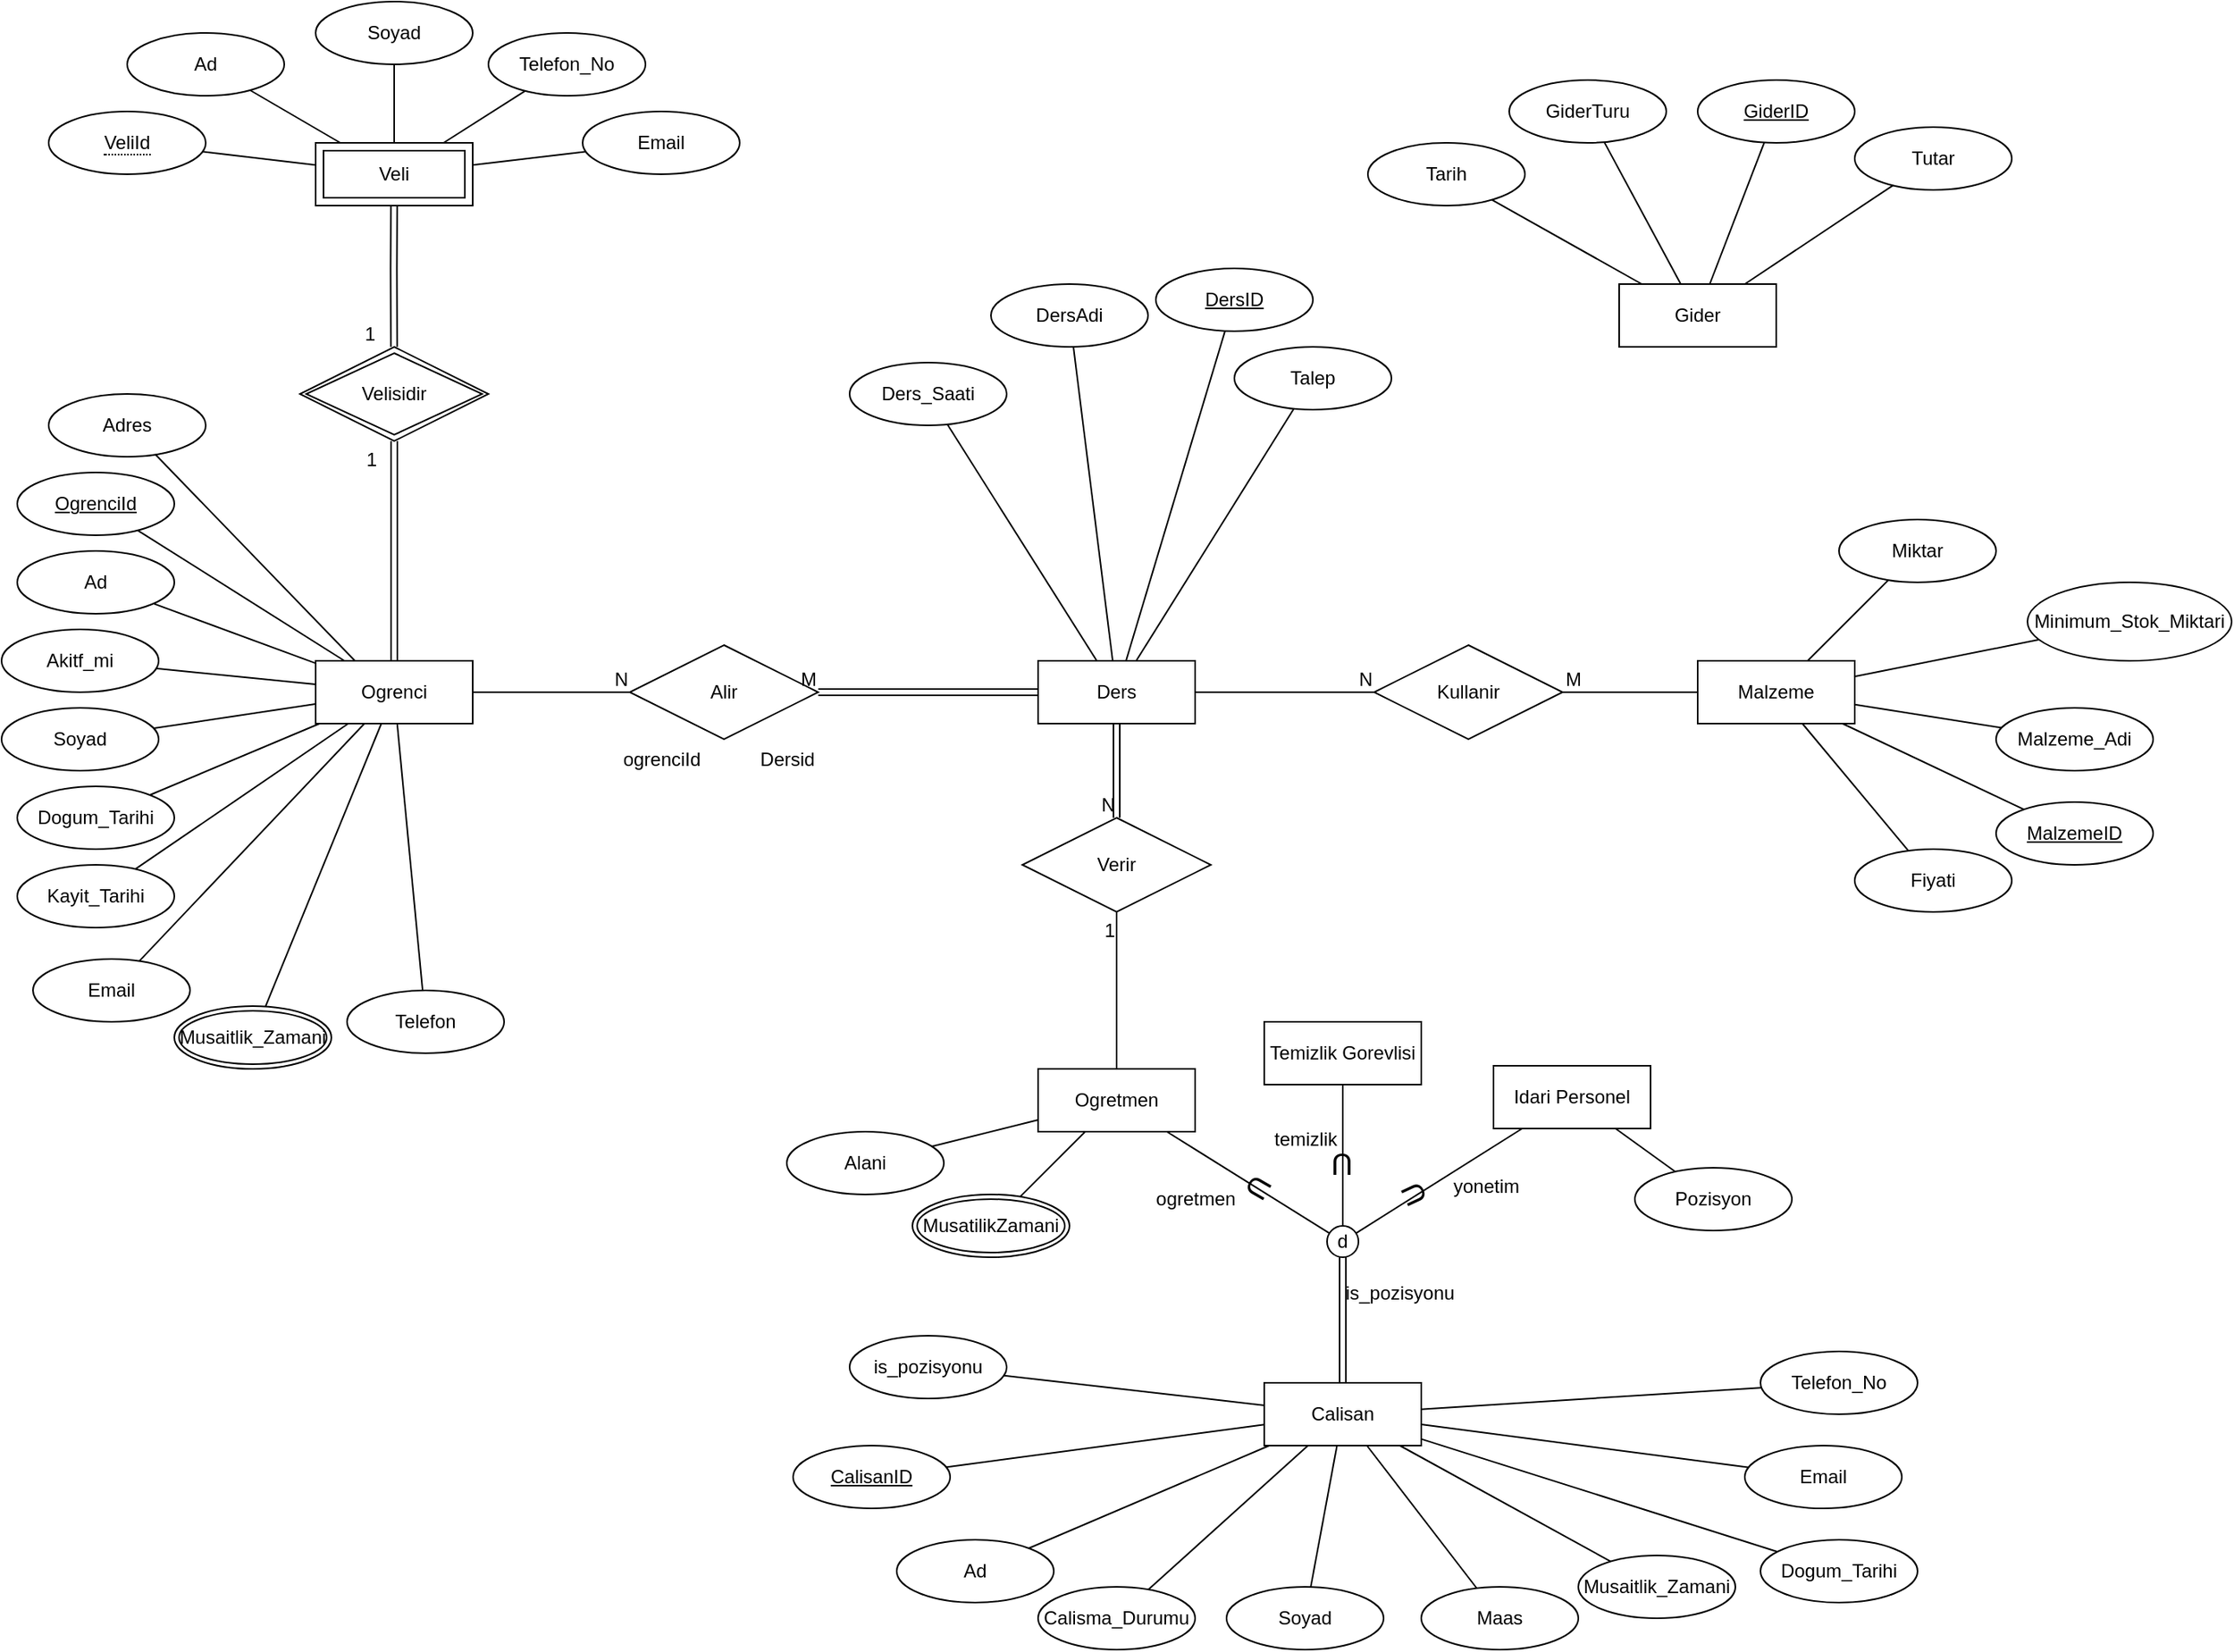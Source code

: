 <mxfile version="22.1.2" type="device" pages="2">
  <diagram name="Sayfa -1" id="ebmyYzNlTBDFCyrHB8a2">
    <mxGraphModel dx="2885" dy="2349" grid="1" gridSize="10" guides="1" tooltips="1" connect="1" arrows="1" fold="1" page="1" pageScale="1" pageWidth="827" pageHeight="1169" math="0" shadow="0">
      <root>
        <mxCell id="0" />
        <mxCell id="1" parent="0" />
        <mxCell id="DEbMD9A_J98vYQJ733H8-2" value="Ogrenci" style="whiteSpace=wrap;html=1;align=center;" parent="1" vertex="1">
          <mxGeometry x="10" y="250" width="100" height="40" as="geometry" />
        </mxCell>
        <mxCell id="DEbMD9A_J98vYQJ733H8-4" value="Veli" style="shape=ext;margin=3;double=1;whiteSpace=wrap;html=1;align=center;" parent="1" vertex="1">
          <mxGeometry x="10" y="-80" width="100" height="40" as="geometry" />
        </mxCell>
        <mxCell id="DEbMD9A_J98vYQJ733H8-5" value="Ders" style="whiteSpace=wrap;html=1;align=center;" parent="1" vertex="1">
          <mxGeometry x="470" y="250" width="100" height="40" as="geometry" />
        </mxCell>
        <mxCell id="DEbMD9A_J98vYQJ733H8-6" value="Gider" style="whiteSpace=wrap;html=1;align=center;" parent="1" vertex="1">
          <mxGeometry x="840" y="10" width="100" height="40" as="geometry" />
        </mxCell>
        <mxCell id="DEbMD9A_J98vYQJ733H8-7" value="Malzeme" style="whiteSpace=wrap;html=1;align=center;" parent="1" vertex="1">
          <mxGeometry x="890" y="250" width="100" height="40" as="geometry" />
        </mxCell>
        <mxCell id="DEbMD9A_J98vYQJ733H8-8" value="Calisan" style="whiteSpace=wrap;html=1;align=center;" parent="1" vertex="1">
          <mxGeometry x="614" y="710" width="100" height="40" as="geometry" />
        </mxCell>
        <mxCell id="DEbMD9A_J98vYQJ733H8-9" value="Ogretmen" style="whiteSpace=wrap;html=1;align=center;" parent="1" vertex="1">
          <mxGeometry x="470" y="510" width="100" height="40" as="geometry" />
        </mxCell>
        <mxCell id="DEbMD9A_J98vYQJ733H8-10" value="Idari Personel" style="whiteSpace=wrap;html=1;align=center;" parent="1" vertex="1">
          <mxGeometry x="760" y="508" width="100" height="40" as="geometry" />
        </mxCell>
        <mxCell id="DEbMD9A_J98vYQJ733H8-11" value="Temizlik Gorevlisi" style="whiteSpace=wrap;html=1;align=center;" parent="1" vertex="1">
          <mxGeometry x="614" y="480" width="100" height="40" as="geometry" />
        </mxCell>
        <mxCell id="DEbMD9A_J98vYQJ733H8-13" value="d" style="ellipse;whiteSpace=wrap;html=1;" parent="1" vertex="1">
          <mxGeometry x="654" y="610" width="20" height="20" as="geometry" />
        </mxCell>
        <mxCell id="DEbMD9A_J98vYQJ733H8-14" value="" style="endArrow=none;html=1;rounded=0;" parent="1" source="DEbMD9A_J98vYQJ733H8-9" target="DEbMD9A_J98vYQJ733H8-13" edge="1">
          <mxGeometry width="50" height="50" relative="1" as="geometry">
            <mxPoint x="604" y="670" as="sourcePoint" />
            <mxPoint x="654" y="620" as="targetPoint" />
          </mxGeometry>
        </mxCell>
        <mxCell id="DEbMD9A_J98vYQJ733H8-15" value="" style="endArrow=none;html=1;rounded=0;" parent="1" source="DEbMD9A_J98vYQJ733H8-10" target="DEbMD9A_J98vYQJ733H8-13" edge="1">
          <mxGeometry width="50" height="50" relative="1" as="geometry">
            <mxPoint x="614" y="680" as="sourcePoint" />
            <mxPoint x="664" y="630" as="targetPoint" />
          </mxGeometry>
        </mxCell>
        <mxCell id="DEbMD9A_J98vYQJ733H8-16" value="" style="endArrow=none;html=1;rounded=0;" parent="1" source="DEbMD9A_J98vYQJ733H8-11" target="DEbMD9A_J98vYQJ733H8-13" edge="1">
          <mxGeometry width="50" height="50" relative="1" as="geometry">
            <mxPoint x="624" y="670" as="sourcePoint" />
            <mxPoint x="674" y="620" as="targetPoint" />
          </mxGeometry>
        </mxCell>
        <mxCell id="DEbMD9A_J98vYQJ733H8-17" value="OgrenciId" style="ellipse;whiteSpace=wrap;html=1;align=center;fontStyle=4;" parent="1" vertex="1">
          <mxGeometry x="-180" y="130" width="100" height="40" as="geometry" />
        </mxCell>
        <mxCell id="DEbMD9A_J98vYQJ733H8-18" value="Ad" style="ellipse;whiteSpace=wrap;html=1;align=center;" parent="1" vertex="1">
          <mxGeometry x="-180" y="180" width="100" height="40" as="geometry" />
        </mxCell>
        <mxCell id="DEbMD9A_J98vYQJ733H8-19" value="Soyad" style="ellipse;whiteSpace=wrap;html=1;align=center;" parent="1" vertex="1">
          <mxGeometry x="-190" y="280" width="100" height="40" as="geometry" />
        </mxCell>
        <mxCell id="DEbMD9A_J98vYQJ733H8-20" value="Dogum_Tarihi" style="ellipse;whiteSpace=wrap;html=1;align=center;" parent="1" vertex="1">
          <mxGeometry x="-180" y="330" width="100" height="40" as="geometry" />
        </mxCell>
        <mxCell id="DEbMD9A_J98vYQJ733H8-21" value="Adres" style="ellipse;whiteSpace=wrap;html=1;align=center;" parent="1" vertex="1">
          <mxGeometry x="-160" y="80" width="100" height="40" as="geometry" />
        </mxCell>
        <mxCell id="DEbMD9A_J98vYQJ733H8-22" value="Kayit_Tarihi" style="ellipse;whiteSpace=wrap;html=1;align=center;" parent="1" vertex="1">
          <mxGeometry x="-180" y="380" width="100" height="40" as="geometry" />
        </mxCell>
        <mxCell id="DEbMD9A_J98vYQJ733H8-23" value="Akitf_mi" style="ellipse;whiteSpace=wrap;html=1;align=center;" parent="1" vertex="1">
          <mxGeometry x="-190" y="230" width="100" height="40" as="geometry" />
        </mxCell>
        <mxCell id="DEbMD9A_J98vYQJ733H8-24" value="" style="endArrow=none;html=1;rounded=0;entryX=0.25;entryY=0;entryDx=0;entryDy=0;" parent="1" source="DEbMD9A_J98vYQJ733H8-21" target="DEbMD9A_J98vYQJ733H8-2" edge="1">
          <mxGeometry width="50" height="50" relative="1" as="geometry">
            <mxPoint x="-80" y="140" as="sourcePoint" />
            <mxPoint x="-30" y="90" as="targetPoint" />
          </mxGeometry>
        </mxCell>
        <mxCell id="DEbMD9A_J98vYQJ733H8-25" value="" style="endArrow=none;html=1;rounded=0;" parent="1" source="DEbMD9A_J98vYQJ733H8-17" target="DEbMD9A_J98vYQJ733H8-2" edge="1">
          <mxGeometry width="50" height="50" relative="1" as="geometry">
            <mxPoint x="-60" y="310" as="sourcePoint" />
            <mxPoint x="-10" y="260" as="targetPoint" />
          </mxGeometry>
        </mxCell>
        <mxCell id="DEbMD9A_J98vYQJ733H8-26" value="" style="endArrow=none;html=1;rounded=0;" parent="1" source="DEbMD9A_J98vYQJ733H8-18" target="DEbMD9A_J98vYQJ733H8-2" edge="1">
          <mxGeometry width="50" height="50" relative="1" as="geometry">
            <mxPoint x="-80" y="250" as="sourcePoint" />
            <mxPoint x="-30" y="200" as="targetPoint" />
          </mxGeometry>
        </mxCell>
        <mxCell id="DEbMD9A_J98vYQJ733H8-27" value="" style="endArrow=none;html=1;rounded=0;" parent="1" source="DEbMD9A_J98vYQJ733H8-23" target="DEbMD9A_J98vYQJ733H8-2" edge="1">
          <mxGeometry width="50" height="50" relative="1" as="geometry">
            <mxPoint x="-50" y="340" as="sourcePoint" />
            <mxPoint y="290" as="targetPoint" />
          </mxGeometry>
        </mxCell>
        <mxCell id="DEbMD9A_J98vYQJ733H8-28" value="" style="endArrow=none;html=1;rounded=0;" parent="1" source="DEbMD9A_J98vYQJ733H8-19" target="DEbMD9A_J98vYQJ733H8-2" edge="1">
          <mxGeometry width="50" height="50" relative="1" as="geometry">
            <mxPoint x="320" y="340" as="sourcePoint" />
            <mxPoint x="370" y="290" as="targetPoint" />
          </mxGeometry>
        </mxCell>
        <mxCell id="DEbMD9A_J98vYQJ733H8-29" value="" style="endArrow=none;html=1;rounded=0;" parent="1" source="DEbMD9A_J98vYQJ733H8-20" target="DEbMD9A_J98vYQJ733H8-2" edge="1">
          <mxGeometry width="50" height="50" relative="1" as="geometry">
            <mxPoint x="320" y="340" as="sourcePoint" />
            <mxPoint x="370" y="290" as="targetPoint" />
          </mxGeometry>
        </mxCell>
        <mxCell id="DEbMD9A_J98vYQJ733H8-30" value="" style="endArrow=none;html=1;rounded=0;" parent="1" source="DEbMD9A_J98vYQJ733H8-22" target="DEbMD9A_J98vYQJ733H8-2" edge="1">
          <mxGeometry width="50" height="50" relative="1" as="geometry">
            <mxPoint x="-70" y="400" as="sourcePoint" />
            <mxPoint x="-20" y="350" as="targetPoint" />
          </mxGeometry>
        </mxCell>
        <mxCell id="DEbMD9A_J98vYQJ733H8-31" value="Velisidir" style="shape=rhombus;double=1;perimeter=rhombusPerimeter;whiteSpace=wrap;html=1;align=center;" parent="1" vertex="1">
          <mxGeometry y="50" width="120" height="60" as="geometry" />
        </mxCell>
        <mxCell id="DEbMD9A_J98vYQJ733H8-34" value="Ad" style="ellipse;whiteSpace=wrap;html=1;align=center;" parent="1" vertex="1">
          <mxGeometry x="-110" y="-150" width="100" height="40" as="geometry" />
        </mxCell>
        <mxCell id="DEbMD9A_J98vYQJ733H8-35" value="Soyad" style="ellipse;whiteSpace=wrap;html=1;align=center;" parent="1" vertex="1">
          <mxGeometry x="10" y="-170" width="100" height="40" as="geometry" />
        </mxCell>
        <mxCell id="DEbMD9A_J98vYQJ733H8-36" value="" style="endArrow=none;html=1;rounded=0;" parent="1" source="DEbMD9A_J98vYQJ733H8-4" target="DEbMD9A_J98vYQJ733H8-34" edge="1">
          <mxGeometry width="50" height="50" relative="1" as="geometry">
            <mxPoint x="320" y="100" as="sourcePoint" />
            <mxPoint x="370" y="50" as="targetPoint" />
          </mxGeometry>
        </mxCell>
        <mxCell id="DEbMD9A_J98vYQJ733H8-37" value="" style="endArrow=none;html=1;rounded=0;" parent="1" source="DEbMD9A_J98vYQJ733H8-4" target="DEbMD9A_J98vYQJ733H8-35" edge="1">
          <mxGeometry width="50" height="50" relative="1" as="geometry">
            <mxPoint x="320" y="100" as="sourcePoint" />
            <mxPoint x="370" y="50" as="targetPoint" />
          </mxGeometry>
        </mxCell>
        <mxCell id="DEbMD9A_J98vYQJ733H8-38" value="" style="shape=link;html=1;rounded=0;" parent="1" source="DEbMD9A_J98vYQJ733H8-2" target="DEbMD9A_J98vYQJ733H8-31" edge="1">
          <mxGeometry relative="1" as="geometry">
            <mxPoint x="270" y="80" as="sourcePoint" />
            <mxPoint x="430" y="80" as="targetPoint" />
          </mxGeometry>
        </mxCell>
        <mxCell id="DEbMD9A_J98vYQJ733H8-39" value="1" style="resizable=0;html=1;whiteSpace=wrap;align=right;verticalAlign=bottom;" parent="DEbMD9A_J98vYQJ733H8-38" connectable="0" vertex="1">
          <mxGeometry x="1" relative="1" as="geometry">
            <mxPoint x="-10" y="20" as="offset" />
          </mxGeometry>
        </mxCell>
        <mxCell id="DEbMD9A_J98vYQJ733H8-40" value="" style="shape=link;html=1;rounded=0;" parent="1" source="DEbMD9A_J98vYQJ733H8-31" target="DEbMD9A_J98vYQJ733H8-4" edge="1">
          <mxGeometry relative="1" as="geometry">
            <mxPoint x="60" y="60" as="sourcePoint" />
            <mxPoint x="59.71" y="-40" as="targetPoint" />
            <Array as="points">
              <mxPoint x="59.71" />
            </Array>
          </mxGeometry>
        </mxCell>
        <mxCell id="DEbMD9A_J98vYQJ733H8-41" value="1" style="resizable=0;html=1;whiteSpace=wrap;align=right;verticalAlign=bottom;" parent="DEbMD9A_J98vYQJ733H8-40" connectable="0" vertex="1">
          <mxGeometry x="1" relative="1" as="geometry">
            <mxPoint x="-10" y="90" as="offset" />
          </mxGeometry>
        </mxCell>
        <mxCell id="DEbMD9A_J98vYQJ733H8-42" value="Telefon_No" style="ellipse;whiteSpace=wrap;html=1;align=center;" parent="1" vertex="1">
          <mxGeometry x="120" y="-150" width="100" height="40" as="geometry" />
        </mxCell>
        <mxCell id="DEbMD9A_J98vYQJ733H8-44" value="" style="endArrow=none;html=1;rounded=0;" parent="1" source="DEbMD9A_J98vYQJ733H8-4" target="qvJ3SiK5ThVEvk8zJM0f-5" edge="1">
          <mxGeometry width="50" height="50" relative="1" as="geometry">
            <mxPoint x="350" y="80" as="sourcePoint" />
            <mxPoint x="172.276" y="-74.035" as="targetPoint" />
          </mxGeometry>
        </mxCell>
        <mxCell id="DEbMD9A_J98vYQJ733H8-46" value="" style="endArrow=none;html=1;rounded=0;" parent="1" source="DEbMD9A_J98vYQJ733H8-4" target="DEbMD9A_J98vYQJ733H8-42" edge="1">
          <mxGeometry width="50" height="50" relative="1" as="geometry">
            <mxPoint x="350" y="80" as="sourcePoint" />
            <mxPoint x="400" y="30" as="targetPoint" />
          </mxGeometry>
        </mxCell>
        <mxCell id="DEbMD9A_J98vYQJ733H8-47" value="&lt;span style=&quot;border-bottom: 1px dotted&quot;&gt;VeliId&lt;/span&gt;" style="ellipse;whiteSpace=wrap;html=1;align=center;" parent="1" vertex="1">
          <mxGeometry x="-160" y="-100" width="100" height="40" as="geometry" />
        </mxCell>
        <mxCell id="DEbMD9A_J98vYQJ733H8-48" value="" style="endArrow=none;html=1;rounded=0;" parent="1" source="DEbMD9A_J98vYQJ733H8-47" target="DEbMD9A_J98vYQJ733H8-4" edge="1">
          <mxGeometry width="50" height="50" relative="1" as="geometry">
            <mxPoint x="350" y="220" as="sourcePoint" />
            <mxPoint x="400" y="170" as="targetPoint" />
          </mxGeometry>
        </mxCell>
        <mxCell id="DEbMD9A_J98vYQJ733H8-49" value="Alir" style="shape=rhombus;perimeter=rhombusPerimeter;whiteSpace=wrap;html=1;align=center;" parent="1" vertex="1">
          <mxGeometry x="210" y="240" width="120" height="60" as="geometry" />
        </mxCell>
        <mxCell id="DEbMD9A_J98vYQJ733H8-50" value="Verir" style="shape=rhombus;perimeter=rhombusPerimeter;whiteSpace=wrap;html=1;align=center;" parent="1" vertex="1">
          <mxGeometry x="460" y="350" width="120" height="60" as="geometry" />
        </mxCell>
        <mxCell id="DEbMD9A_J98vYQJ733H8-51" value="DersAdi" style="ellipse;whiteSpace=wrap;html=1;align=center;" parent="1" vertex="1">
          <mxGeometry x="440" y="10" width="100" height="40" as="geometry" />
        </mxCell>
        <mxCell id="DEbMD9A_J98vYQJ733H8-52" value="DersID" style="ellipse;whiteSpace=wrap;html=1;align=center;fontStyle=4;" parent="1" vertex="1">
          <mxGeometry x="545" width="100" height="40" as="geometry" />
        </mxCell>
        <mxCell id="DEbMD9A_J98vYQJ733H8-55" value="Ders_Saati" style="ellipse;whiteSpace=wrap;html=1;align=center;" parent="1" vertex="1">
          <mxGeometry x="350" y="60" width="100" height="40" as="geometry" />
        </mxCell>
        <mxCell id="DEbMD9A_J98vYQJ733H8-59" value="" style="endArrow=none;html=1;rounded=0;" parent="1" source="DEbMD9A_J98vYQJ733H8-5" target="DEbMD9A_J98vYQJ733H8-51" edge="1">
          <mxGeometry width="50" height="50" relative="1" as="geometry">
            <mxPoint x="350" y="290" as="sourcePoint" />
            <mxPoint x="400" y="240" as="targetPoint" />
          </mxGeometry>
        </mxCell>
        <mxCell id="DEbMD9A_J98vYQJ733H8-61" value="" style="endArrow=none;html=1;rounded=0;" parent="1" source="DEbMD9A_J98vYQJ733H8-5" target="DEbMD9A_J98vYQJ733H8-52" edge="1">
          <mxGeometry width="50" height="50" relative="1" as="geometry">
            <mxPoint x="350" y="150" as="sourcePoint" />
            <mxPoint x="400" y="100" as="targetPoint" />
          </mxGeometry>
        </mxCell>
        <mxCell id="DEbMD9A_J98vYQJ733H8-62" value="" style="endArrow=none;html=1;rounded=0;" parent="1" source="DEbMD9A_J98vYQJ733H8-5" target="DEbMD9A_J98vYQJ733H8-55" edge="1">
          <mxGeometry width="50" height="50" relative="1" as="geometry">
            <mxPoint x="350" y="150" as="sourcePoint" />
            <mxPoint x="400" y="100" as="targetPoint" />
          </mxGeometry>
        </mxCell>
        <mxCell id="DEbMD9A_J98vYQJ733H8-68" value="" style="shape=link;html=1;rounded=0;" parent="1" source="DEbMD9A_J98vYQJ733H8-5" target="DEbMD9A_J98vYQJ733H8-49" edge="1">
          <mxGeometry relative="1" as="geometry">
            <mxPoint x="300" y="330" as="sourcePoint" />
            <mxPoint x="460" y="330" as="targetPoint" />
          </mxGeometry>
        </mxCell>
        <mxCell id="DEbMD9A_J98vYQJ733H8-69" value="M" style="resizable=0;html=1;whiteSpace=wrap;align=right;verticalAlign=bottom;" parent="DEbMD9A_J98vYQJ733H8-68" connectable="0" vertex="1">
          <mxGeometry x="1" relative="1" as="geometry" />
        </mxCell>
        <mxCell id="DEbMD9A_J98vYQJ733H8-70" value="" style="endArrow=none;html=1;rounded=0;" parent="1" source="DEbMD9A_J98vYQJ733H8-2" target="DEbMD9A_J98vYQJ733H8-49" edge="1">
          <mxGeometry relative="1" as="geometry">
            <mxPoint x="300" y="330" as="sourcePoint" />
            <mxPoint x="460" y="330" as="targetPoint" />
          </mxGeometry>
        </mxCell>
        <mxCell id="DEbMD9A_J98vYQJ733H8-71" value="N" style="resizable=0;html=1;whiteSpace=wrap;align=right;verticalAlign=bottom;" parent="DEbMD9A_J98vYQJ733H8-70" connectable="0" vertex="1">
          <mxGeometry x="1" relative="1" as="geometry" />
        </mxCell>
        <mxCell id="DEbMD9A_J98vYQJ733H8-73" value="Talep" style="ellipse;whiteSpace=wrap;html=1;align=center;" parent="1" vertex="1">
          <mxGeometry x="595" y="50" width="100" height="40" as="geometry" />
        </mxCell>
        <mxCell id="DEbMD9A_J98vYQJ733H8-74" value="" style="endArrow=none;html=1;rounded=0;" parent="1" source="DEbMD9A_J98vYQJ733H8-5" target="DEbMD9A_J98vYQJ733H8-73" edge="1">
          <mxGeometry width="50" height="50" relative="1" as="geometry">
            <mxPoint x="350" y="330" as="sourcePoint" />
            <mxPoint x="400" y="280" as="targetPoint" />
          </mxGeometry>
        </mxCell>
        <mxCell id="DEbMD9A_J98vYQJ733H8-76" value="ogrenciId" style="text;html=1;align=center;verticalAlign=middle;resizable=0;points=[];autosize=1;strokeColor=none;fillColor=none;" parent="1" vertex="1">
          <mxGeometry x="195" y="298" width="70" height="30" as="geometry" />
        </mxCell>
        <mxCell id="DEbMD9A_J98vYQJ733H8-77" value="Dersid" style="text;html=1;align=center;verticalAlign=middle;resizable=0;points=[];autosize=1;strokeColor=none;fillColor=none;" parent="1" vertex="1">
          <mxGeometry x="280" y="298" width="60" height="30" as="geometry" />
        </mxCell>
        <mxCell id="DEbMD9A_J98vYQJ733H8-99" value="GiderTuru" style="ellipse;whiteSpace=wrap;html=1;align=center;" parent="1" vertex="1">
          <mxGeometry x="770" y="-120" width="100" height="40" as="geometry" />
        </mxCell>
        <mxCell id="DEbMD9A_J98vYQJ733H8-100" value="GiderID" style="ellipse;whiteSpace=wrap;html=1;align=center;fontStyle=4;" parent="1" vertex="1">
          <mxGeometry x="890" y="-120" width="100" height="40" as="geometry" />
        </mxCell>
        <mxCell id="DEbMD9A_J98vYQJ733H8-102" value="Tutar" style="ellipse;whiteSpace=wrap;html=1;align=center;" parent="1" vertex="1">
          <mxGeometry x="990" y="-90" width="100" height="40" as="geometry" />
        </mxCell>
        <mxCell id="DEbMD9A_J98vYQJ733H8-104" value="Tarih" style="ellipse;whiteSpace=wrap;html=1;align=center;" parent="1" vertex="1">
          <mxGeometry x="680" y="-80" width="100" height="40" as="geometry" />
        </mxCell>
        <mxCell id="DEbMD9A_J98vYQJ733H8-105" value="" style="endArrow=none;html=1;rounded=0;" parent="1" source="DEbMD9A_J98vYQJ733H8-6" target="DEbMD9A_J98vYQJ733H8-104" edge="1">
          <mxGeometry width="50" height="50" relative="1" as="geometry">
            <mxPoint x="420" y="190" as="sourcePoint" />
            <mxPoint x="470" y="140" as="targetPoint" />
          </mxGeometry>
        </mxCell>
        <mxCell id="DEbMD9A_J98vYQJ733H8-106" value="" style="endArrow=none;html=1;rounded=0;" parent="1" source="DEbMD9A_J98vYQJ733H8-6" target="DEbMD9A_J98vYQJ733H8-99" edge="1">
          <mxGeometry width="50" height="50" relative="1" as="geometry">
            <mxPoint x="420" y="190" as="sourcePoint" />
            <mxPoint x="470" y="140" as="targetPoint" />
          </mxGeometry>
        </mxCell>
        <mxCell id="DEbMD9A_J98vYQJ733H8-107" value="" style="endArrow=none;html=1;rounded=0;" parent="1" source="DEbMD9A_J98vYQJ733H8-6" target="DEbMD9A_J98vYQJ733H8-100" edge="1">
          <mxGeometry width="50" height="50" relative="1" as="geometry">
            <mxPoint x="900" y="190" as="sourcePoint" />
            <mxPoint x="950" y="140" as="targetPoint" />
          </mxGeometry>
        </mxCell>
        <mxCell id="DEbMD9A_J98vYQJ733H8-108" value="" style="endArrow=none;html=1;rounded=0;" parent="1" source="DEbMD9A_J98vYQJ733H8-6" target="DEbMD9A_J98vYQJ733H8-102" edge="1">
          <mxGeometry width="50" height="50" relative="1" as="geometry">
            <mxPoint x="900" y="190" as="sourcePoint" />
            <mxPoint x="950" y="140" as="targetPoint" />
          </mxGeometry>
        </mxCell>
        <mxCell id="DEbMD9A_J98vYQJ733H8-110" value="MalzemeID" style="ellipse;whiteSpace=wrap;html=1;align=center;fontStyle=4;" parent="1" vertex="1">
          <mxGeometry x="1080" y="340" width="100" height="40" as="geometry" />
        </mxCell>
        <mxCell id="DEbMD9A_J98vYQJ733H8-113" value="Malzeme_Adi" style="ellipse;whiteSpace=wrap;html=1;align=center;" parent="1" vertex="1">
          <mxGeometry x="1080" y="280" width="100" height="40" as="geometry" />
        </mxCell>
        <mxCell id="DEbMD9A_J98vYQJ733H8-114" value="Miktar" style="ellipse;whiteSpace=wrap;html=1;align=center;" parent="1" vertex="1">
          <mxGeometry x="980" y="160" width="100" height="40" as="geometry" />
        </mxCell>
        <mxCell id="DEbMD9A_J98vYQJ733H8-115" value="Minimum_Stok_Miktari" style="ellipse;whiteSpace=wrap;html=1;align=center;" parent="1" vertex="1">
          <mxGeometry x="1100" y="200" width="130" height="50" as="geometry" />
        </mxCell>
        <mxCell id="DEbMD9A_J98vYQJ733H8-116" value="" style="endArrow=none;html=1;rounded=0;" parent="1" source="DEbMD9A_J98vYQJ733H8-7" target="DEbMD9A_J98vYQJ733H8-114" edge="1">
          <mxGeometry width="50" height="50" relative="1" as="geometry">
            <mxPoint x="900" y="190" as="sourcePoint" />
            <mxPoint x="950" y="140" as="targetPoint" />
          </mxGeometry>
        </mxCell>
        <mxCell id="DEbMD9A_J98vYQJ733H8-117" value="" style="endArrow=none;html=1;rounded=0;" parent="1" source="DEbMD9A_J98vYQJ733H8-7" target="DEbMD9A_J98vYQJ733H8-115" edge="1">
          <mxGeometry width="50" height="50" relative="1" as="geometry">
            <mxPoint x="900" y="190" as="sourcePoint" />
            <mxPoint x="950" y="140" as="targetPoint" />
          </mxGeometry>
        </mxCell>
        <mxCell id="DEbMD9A_J98vYQJ733H8-118" value="" style="endArrow=none;html=1;rounded=0;" parent="1" source="DEbMD9A_J98vYQJ733H8-7" target="DEbMD9A_J98vYQJ733H8-113" edge="1">
          <mxGeometry width="50" height="50" relative="1" as="geometry">
            <mxPoint x="900" y="190" as="sourcePoint" />
            <mxPoint x="950" y="140" as="targetPoint" />
          </mxGeometry>
        </mxCell>
        <mxCell id="DEbMD9A_J98vYQJ733H8-119" value="" style="endArrow=none;html=1;rounded=0;" parent="1" source="DEbMD9A_J98vYQJ733H8-7" target="DEbMD9A_J98vYQJ733H8-110" edge="1">
          <mxGeometry width="50" height="50" relative="1" as="geometry">
            <mxPoint x="925.768" y="230" as="sourcePoint" />
            <mxPoint x="934.23" y="120" as="targetPoint" />
          </mxGeometry>
        </mxCell>
        <mxCell id="DEbMD9A_J98vYQJ733H8-120" value="" style="endArrow=none;html=1;rounded=0;" parent="1" source="DEbMD9A_J98vYQJ733H8-9" target="DEbMD9A_J98vYQJ733H8-50" edge="1">
          <mxGeometry relative="1" as="geometry">
            <mxPoint x="710" y="450" as="sourcePoint" />
            <mxPoint x="870" y="450" as="targetPoint" />
          </mxGeometry>
        </mxCell>
        <mxCell id="DEbMD9A_J98vYQJ733H8-121" value="1" style="resizable=0;html=1;whiteSpace=wrap;align=right;verticalAlign=bottom;" parent="DEbMD9A_J98vYQJ733H8-120" connectable="0" vertex="1">
          <mxGeometry x="1" relative="1" as="geometry">
            <mxPoint y="20" as="offset" />
          </mxGeometry>
        </mxCell>
        <mxCell id="DEbMD9A_J98vYQJ733H8-124" value="" style="shape=link;html=1;rounded=0;" parent="1" source="DEbMD9A_J98vYQJ733H8-5" target="DEbMD9A_J98vYQJ733H8-50" edge="1">
          <mxGeometry relative="1" as="geometry">
            <mxPoint x="710" y="450" as="sourcePoint" />
            <mxPoint x="870" y="450" as="targetPoint" />
          </mxGeometry>
        </mxCell>
        <mxCell id="DEbMD9A_J98vYQJ733H8-125" value="N" style="resizable=0;html=1;whiteSpace=wrap;align=right;verticalAlign=bottom;" parent="DEbMD9A_J98vYQJ733H8-124" connectable="0" vertex="1">
          <mxGeometry x="1" relative="1" as="geometry" />
        </mxCell>
        <mxCell id="DEbMD9A_J98vYQJ733H8-127" value="&lt;font style=&quot;font-size: 19px;&quot;&gt;U&lt;/font&gt;" style="text;html=1;align=center;verticalAlign=middle;resizable=0;points=[];autosize=1;strokeColor=none;fillColor=none;rotation=120;" parent="1" vertex="1">
          <mxGeometry x="590" y="565" width="40" height="40" as="geometry" />
        </mxCell>
        <mxCell id="DEbMD9A_J98vYQJ733H8-130" value="" style="shape=link;html=1;rounded=0;" parent="1" source="DEbMD9A_J98vYQJ733H8-8" target="DEbMD9A_J98vYQJ733H8-13" edge="1">
          <mxGeometry relative="1" as="geometry">
            <mxPoint x="400" y="690" as="sourcePoint" />
            <mxPoint x="560" y="690" as="targetPoint" />
          </mxGeometry>
        </mxCell>
        <mxCell id="DEbMD9A_J98vYQJ733H8-132" value="&lt;font style=&quot;font-size: 19px;&quot;&gt;U&lt;/font&gt;" style="text;html=1;align=center;verticalAlign=middle;resizable=0;points=[];autosize=1;strokeColor=none;fillColor=none;rotation=-115;" parent="1" vertex="1">
          <mxGeometry x="690" y="570" width="40" height="40" as="geometry" />
        </mxCell>
        <mxCell id="DEbMD9A_J98vYQJ733H8-134" value="&lt;font style=&quot;font-size: 19px;&quot;&gt;U&lt;/font&gt;" style="text;html=1;align=center;verticalAlign=middle;resizable=0;points=[];autosize=1;strokeColor=none;fillColor=none;rotation=-180;" parent="1" vertex="1">
          <mxGeometry x="644" y="550" width="40" height="40" as="geometry" />
        </mxCell>
        <mxCell id="DEbMD9A_J98vYQJ733H8-135" value="CalisanID" style="ellipse;whiteSpace=wrap;html=1;align=center;fontStyle=4;" parent="1" vertex="1">
          <mxGeometry x="314" y="750" width="100" height="40" as="geometry" />
        </mxCell>
        <mxCell id="DEbMD9A_J98vYQJ733H8-136" value="Ad" style="ellipse;whiteSpace=wrap;html=1;align=center;" parent="1" vertex="1">
          <mxGeometry x="380" y="810" width="100" height="40" as="geometry" />
        </mxCell>
        <mxCell id="DEbMD9A_J98vYQJ733H8-137" value="Soyad" style="ellipse;whiteSpace=wrap;html=1;align=center;" parent="1" vertex="1">
          <mxGeometry x="590" y="840" width="100" height="40" as="geometry" />
        </mxCell>
        <mxCell id="DEbMD9A_J98vYQJ733H8-138" value="Maas" style="ellipse;whiteSpace=wrap;html=1;align=center;" parent="1" vertex="1">
          <mxGeometry x="714" y="840" width="100" height="40" as="geometry" />
        </mxCell>
        <mxCell id="DEbMD9A_J98vYQJ733H8-139" value="Calisma_Durumu" style="ellipse;whiteSpace=wrap;html=1;align=center;" parent="1" vertex="1">
          <mxGeometry x="470" y="840" width="100" height="40" as="geometry" />
        </mxCell>
        <mxCell id="DEbMD9A_J98vYQJ733H8-140" value="Musaitlik_Zamani" style="ellipse;whiteSpace=wrap;html=1;align=center;" parent="1" vertex="1">
          <mxGeometry x="814" y="820" width="100" height="40" as="geometry" />
        </mxCell>
        <mxCell id="DEbMD9A_J98vYQJ733H8-142" value="" style="endArrow=none;html=1;rounded=0;" parent="1" source="DEbMD9A_J98vYQJ733H8-135" target="DEbMD9A_J98vYQJ733H8-8" edge="1">
          <mxGeometry width="50" height="50" relative="1" as="geometry">
            <mxPoint x="505" y="675" as="sourcePoint" />
            <mxPoint x="555" y="625" as="targetPoint" />
          </mxGeometry>
        </mxCell>
        <mxCell id="DEbMD9A_J98vYQJ733H8-143" value="" style="endArrow=none;html=1;rounded=0;" parent="1" source="DEbMD9A_J98vYQJ733H8-136" target="DEbMD9A_J98vYQJ733H8-8" edge="1">
          <mxGeometry width="50" height="50" relative="1" as="geometry">
            <mxPoint x="630" y="530" as="sourcePoint" />
            <mxPoint x="680" y="480" as="targetPoint" />
          </mxGeometry>
        </mxCell>
        <mxCell id="DEbMD9A_J98vYQJ733H8-144" value="" style="endArrow=none;html=1;rounded=0;" parent="1" source="DEbMD9A_J98vYQJ733H8-139" target="DEbMD9A_J98vYQJ733H8-8" edge="1">
          <mxGeometry width="50" height="50" relative="1" as="geometry">
            <mxPoint x="630" y="530" as="sourcePoint" />
            <mxPoint x="680" y="480" as="targetPoint" />
          </mxGeometry>
        </mxCell>
        <mxCell id="DEbMD9A_J98vYQJ733H8-145" value="" style="endArrow=none;html=1;rounded=0;" parent="1" source="DEbMD9A_J98vYQJ733H8-137" target="DEbMD9A_J98vYQJ733H8-8" edge="1">
          <mxGeometry width="50" height="50" relative="1" as="geometry">
            <mxPoint x="630" y="530" as="sourcePoint" />
            <mxPoint x="680" y="480" as="targetPoint" />
          </mxGeometry>
        </mxCell>
        <mxCell id="DEbMD9A_J98vYQJ733H8-146" value="" style="endArrow=none;html=1;rounded=0;" parent="1" source="DEbMD9A_J98vYQJ733H8-138" target="DEbMD9A_J98vYQJ733H8-8" edge="1">
          <mxGeometry width="50" height="50" relative="1" as="geometry">
            <mxPoint x="630" y="530" as="sourcePoint" />
            <mxPoint x="680" y="480" as="targetPoint" />
          </mxGeometry>
        </mxCell>
        <mxCell id="DEbMD9A_J98vYQJ733H8-147" value="" style="endArrow=none;html=1;rounded=0;" parent="1" source="DEbMD9A_J98vYQJ733H8-140" target="DEbMD9A_J98vYQJ733H8-8" edge="1">
          <mxGeometry width="50" height="50" relative="1" as="geometry">
            <mxPoint x="630" y="530" as="sourcePoint" />
            <mxPoint x="680" y="480" as="targetPoint" />
          </mxGeometry>
        </mxCell>
        <mxCell id="DEbMD9A_J98vYQJ733H8-150" value="Dogum_Tarihi" style="ellipse;whiteSpace=wrap;html=1;align=center;" parent="1" vertex="1">
          <mxGeometry x="930" y="810" width="100" height="40" as="geometry" />
        </mxCell>
        <mxCell id="DEbMD9A_J98vYQJ733H8-151" value="" style="endArrow=none;html=1;rounded=0;" parent="1" source="DEbMD9A_J98vYQJ733H8-8" target="DEbMD9A_J98vYQJ733H8-150" edge="1">
          <mxGeometry width="50" height="50" relative="1" as="geometry">
            <mxPoint x="630" y="670" as="sourcePoint" />
            <mxPoint x="680" y="620" as="targetPoint" />
          </mxGeometry>
        </mxCell>
        <mxCell id="DEbMD9A_J98vYQJ733H8-152" value="Kullanir" style="shape=rhombus;perimeter=rhombusPerimeter;whiteSpace=wrap;html=1;align=center;" parent="1" vertex="1">
          <mxGeometry x="684" y="240" width="120" height="60" as="geometry" />
        </mxCell>
        <mxCell id="DEbMD9A_J98vYQJ733H8-153" value="Fiyati" style="ellipse;whiteSpace=wrap;html=1;align=center;" parent="1" vertex="1">
          <mxGeometry x="990" y="370" width="100" height="40" as="geometry" />
        </mxCell>
        <mxCell id="DEbMD9A_J98vYQJ733H8-154" value="" style="endArrow=none;html=1;rounded=0;" parent="1" source="DEbMD9A_J98vYQJ733H8-5" target="DEbMD9A_J98vYQJ733H8-152" edge="1">
          <mxGeometry relative="1" as="geometry">
            <mxPoint x="650" y="200" as="sourcePoint" />
            <mxPoint x="810" y="200" as="targetPoint" />
          </mxGeometry>
        </mxCell>
        <mxCell id="DEbMD9A_J98vYQJ733H8-155" value="N" style="resizable=0;html=1;whiteSpace=wrap;align=right;verticalAlign=bottom;" parent="DEbMD9A_J98vYQJ733H8-154" connectable="0" vertex="1">
          <mxGeometry x="1" relative="1" as="geometry" />
        </mxCell>
        <mxCell id="DEbMD9A_J98vYQJ733H8-156" value="" style="endArrow=none;html=1;rounded=0;" parent="1" source="DEbMD9A_J98vYQJ733H8-152" target="DEbMD9A_J98vYQJ733H8-7" edge="1">
          <mxGeometry relative="1" as="geometry">
            <mxPoint x="650" y="200" as="sourcePoint" />
            <mxPoint x="810" y="200" as="targetPoint" />
          </mxGeometry>
        </mxCell>
        <mxCell id="DEbMD9A_J98vYQJ733H8-157" value="M" style="resizable=0;html=1;whiteSpace=wrap;align=left;verticalAlign=bottom;" parent="DEbMD9A_J98vYQJ733H8-156" connectable="0" vertex="1">
          <mxGeometry x="-1" relative="1" as="geometry" />
        </mxCell>
        <mxCell id="DEbMD9A_J98vYQJ733H8-160" value="" style="endArrow=none;html=1;rounded=0;" parent="1" source="DEbMD9A_J98vYQJ733H8-7" target="DEbMD9A_J98vYQJ733H8-153" edge="1">
          <mxGeometry width="50" height="50" relative="1" as="geometry">
            <mxPoint x="940" y="630" as="sourcePoint" />
            <mxPoint x="990" y="580" as="targetPoint" />
          </mxGeometry>
        </mxCell>
        <mxCell id="DEbMD9A_J98vYQJ733H8-161" value="Pozisyon" style="ellipse;whiteSpace=wrap;html=1;align=center;" parent="1" vertex="1">
          <mxGeometry x="850" y="573" width="100" height="40" as="geometry" />
        </mxCell>
        <mxCell id="DEbMD9A_J98vYQJ733H8-162" value="" style="endArrow=none;html=1;rounded=0;" parent="1" source="DEbMD9A_J98vYQJ733H8-10" target="DEbMD9A_J98vYQJ733H8-161" edge="1">
          <mxGeometry width="50" height="50" relative="1" as="geometry">
            <mxPoint x="940" y="630" as="sourcePoint" />
            <mxPoint x="990" y="580" as="targetPoint" />
          </mxGeometry>
        </mxCell>
        <mxCell id="-6oYfZfhRDYlc874HenN-1" value="is_pozisyonu" style="text;html=1;align=center;verticalAlign=middle;resizable=0;points=[];autosize=1;strokeColor=none;fillColor=none;" parent="1" vertex="1">
          <mxGeometry x="655" y="638" width="90" height="30" as="geometry" />
        </mxCell>
        <mxCell id="-6oYfZfhRDYlc874HenN-2" value="ogretmen" style="text;html=1;align=center;verticalAlign=middle;resizable=0;points=[];autosize=1;strokeColor=none;fillColor=none;" parent="1" vertex="1">
          <mxGeometry x="535" y="578" width="70" height="30" as="geometry" />
        </mxCell>
        <mxCell id="-6oYfZfhRDYlc874HenN-3" value="yonetim" style="text;html=1;align=center;verticalAlign=middle;resizable=0;points=[];autosize=1;strokeColor=none;fillColor=none;" parent="1" vertex="1">
          <mxGeometry x="720" y="570" width="70" height="30" as="geometry" />
        </mxCell>
        <mxCell id="-6oYfZfhRDYlc874HenN-4" value="temizlik" style="text;html=1;align=center;verticalAlign=middle;resizable=0;points=[];autosize=1;strokeColor=none;fillColor=none;" parent="1" vertex="1">
          <mxGeometry x="610" y="540" width="60" height="30" as="geometry" />
        </mxCell>
        <mxCell id="-6oYfZfhRDYlc874HenN-6" value="is_pozisyonu" style="ellipse;whiteSpace=wrap;html=1;align=center;" parent="1" vertex="1">
          <mxGeometry x="350" y="680" width="100" height="40" as="geometry" />
        </mxCell>
        <mxCell id="-6oYfZfhRDYlc874HenN-7" value="" style="endArrow=none;html=1;rounded=0;" parent="1" source="-6oYfZfhRDYlc874HenN-6" target="DEbMD9A_J98vYQJ733H8-8" edge="1">
          <mxGeometry width="50" height="50" relative="1" as="geometry">
            <mxPoint x="430" y="840" as="sourcePoint" />
            <mxPoint x="480" y="790" as="targetPoint" />
          </mxGeometry>
        </mxCell>
        <mxCell id="qvJ3SiK5ThVEvk8zJM0f-1" value="Email" style="ellipse;whiteSpace=wrap;html=1;align=center;" parent="1" vertex="1">
          <mxGeometry x="-170" y="440" width="100" height="40" as="geometry" />
        </mxCell>
        <mxCell id="qvJ3SiK5ThVEvk8zJM0f-2" value="Musaitlik_Zamani" style="ellipse;shape=doubleEllipse;margin=3;whiteSpace=wrap;html=1;align=center;" parent="1" vertex="1">
          <mxGeometry x="-80" y="470" width="100" height="40" as="geometry" />
        </mxCell>
        <mxCell id="qvJ3SiK5ThVEvk8zJM0f-3" value="" style="endArrow=none;html=1;rounded=0;" parent="1" source="qvJ3SiK5ThVEvk8zJM0f-1" target="DEbMD9A_J98vYQJ733H8-2" edge="1">
          <mxGeometry width="50" height="50" relative="1" as="geometry">
            <mxPoint x="90" y="350" as="sourcePoint" />
            <mxPoint x="140" y="300" as="targetPoint" />
          </mxGeometry>
        </mxCell>
        <mxCell id="qvJ3SiK5ThVEvk8zJM0f-4" value="" style="endArrow=none;html=1;rounded=0;" parent="1" source="qvJ3SiK5ThVEvk8zJM0f-2" target="DEbMD9A_J98vYQJ733H8-2" edge="1">
          <mxGeometry width="50" height="50" relative="1" as="geometry">
            <mxPoint x="90" y="350" as="sourcePoint" />
            <mxPoint x="140" y="300" as="targetPoint" />
          </mxGeometry>
        </mxCell>
        <mxCell id="qvJ3SiK5ThVEvk8zJM0f-5" value="Email" style="ellipse;whiteSpace=wrap;html=1;align=center;" parent="1" vertex="1">
          <mxGeometry x="180" y="-100" width="100" height="40" as="geometry" />
        </mxCell>
        <mxCell id="8XS8EK-ZMGodiM98TFmR-1" value="Telefon" style="ellipse;whiteSpace=wrap;html=1;align=center;" parent="1" vertex="1">
          <mxGeometry x="30" y="460" width="100" height="40" as="geometry" />
        </mxCell>
        <mxCell id="8XS8EK-ZMGodiM98TFmR-2" value="" style="endArrow=none;html=1;rounded=0;" parent="1" source="8XS8EK-ZMGodiM98TFmR-1" target="DEbMD9A_J98vYQJ733H8-2" edge="1">
          <mxGeometry width="50" height="50" relative="1" as="geometry">
            <mxPoint x="60" y="350" as="sourcePoint" />
            <mxPoint x="110" y="300" as="targetPoint" />
          </mxGeometry>
        </mxCell>
        <mxCell id="8XS8EK-ZMGodiM98TFmR-3" value="MusatilikZamani" style="ellipse;shape=doubleEllipse;margin=3;whiteSpace=wrap;html=1;align=center;" parent="1" vertex="1">
          <mxGeometry x="390" y="590" width="100" height="40" as="geometry" />
        </mxCell>
        <mxCell id="8XS8EK-ZMGodiM98TFmR-4" value="" style="endArrow=none;html=1;rounded=0;" parent="1" source="8XS8EK-ZMGodiM98TFmR-3" target="DEbMD9A_J98vYQJ733H8-9" edge="1">
          <mxGeometry width="50" height="50" relative="1" as="geometry">
            <mxPoint x="590" y="640" as="sourcePoint" />
            <mxPoint x="640" y="590" as="targetPoint" />
          </mxGeometry>
        </mxCell>
        <mxCell id="fFh8kSkxNthxMHdCvVMp-1" value="Telefon_No" style="ellipse;whiteSpace=wrap;html=1;align=center;" parent="1" vertex="1">
          <mxGeometry x="930" y="690" width="100" height="40" as="geometry" />
        </mxCell>
        <mxCell id="fFh8kSkxNthxMHdCvVMp-2" value="Email" style="ellipse;whiteSpace=wrap;html=1;align=center;" parent="1" vertex="1">
          <mxGeometry x="920" y="750" width="100" height="40" as="geometry" />
        </mxCell>
        <mxCell id="fFh8kSkxNthxMHdCvVMp-3" value="" style="endArrow=none;html=1;rounded=0;" parent="1" source="fFh8kSkxNthxMHdCvVMp-1" target="DEbMD9A_J98vYQJ733H8-8" edge="1">
          <mxGeometry width="50" height="50" relative="1" as="geometry">
            <mxPoint x="570" y="750" as="sourcePoint" />
            <mxPoint x="620" y="700" as="targetPoint" />
          </mxGeometry>
        </mxCell>
        <mxCell id="fFh8kSkxNthxMHdCvVMp-4" value="" style="endArrow=none;html=1;rounded=0;" parent="1" source="fFh8kSkxNthxMHdCvVMp-2" target="DEbMD9A_J98vYQJ733H8-8" edge="1">
          <mxGeometry width="50" height="50" relative="1" as="geometry">
            <mxPoint x="570" y="750" as="sourcePoint" />
            <mxPoint x="620" y="700" as="targetPoint" />
          </mxGeometry>
        </mxCell>
        <mxCell id="4HMvCbGRXmNRHkqdqu3J-1" value="Alani" style="ellipse;whiteSpace=wrap;html=1;align=center;" vertex="1" parent="1">
          <mxGeometry x="310" y="550" width="100" height="40" as="geometry" />
        </mxCell>
        <mxCell id="4HMvCbGRXmNRHkqdqu3J-2" value="" style="endArrow=none;html=1;rounded=0;" edge="1" parent="1" source="4HMvCbGRXmNRHkqdqu3J-1" target="DEbMD9A_J98vYQJ733H8-9">
          <mxGeometry width="50" height="50" relative="1" as="geometry">
            <mxPoint x="590" y="360" as="sourcePoint" />
            <mxPoint x="640" y="310" as="targetPoint" />
          </mxGeometry>
        </mxCell>
      </root>
    </mxGraphModel>
  </diagram>
  <diagram id="s-5lAO2uR0I49DLwP3gZ" name="Sayfa -2">
    <mxGraphModel dx="2074" dy="1196" grid="1" gridSize="10" guides="1" tooltips="1" connect="1" arrows="1" fold="1" page="1" pageScale="1" pageWidth="827" pageHeight="1169" math="0" shadow="0">
      <root>
        <mxCell id="0" />
        <mxCell id="1" parent="0" />
      </root>
    </mxGraphModel>
  </diagram>
</mxfile>
